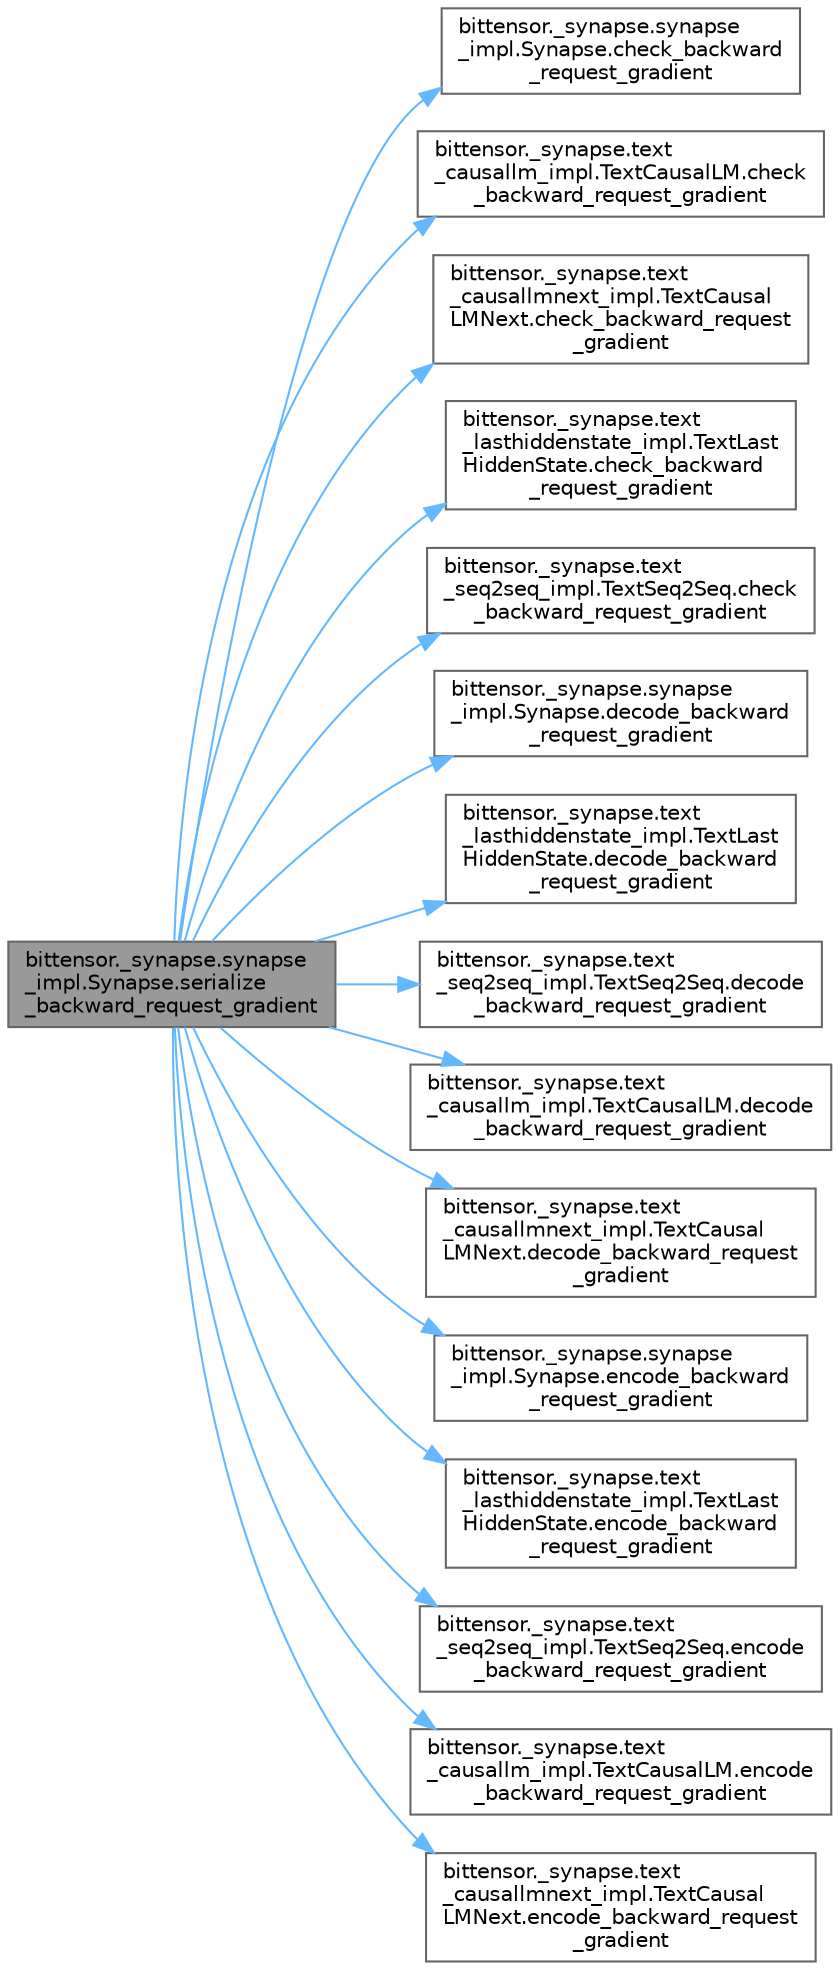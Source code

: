 digraph "bittensor._synapse.synapse_impl.Synapse.serialize_backward_request_gradient"
{
 // LATEX_PDF_SIZE
  bgcolor="transparent";
  edge [fontname=Helvetica,fontsize=10,labelfontname=Helvetica,labelfontsize=10];
  node [fontname=Helvetica,fontsize=10,shape=box,height=0.2,width=0.4];
  rankdir="LR";
  Node1 [label="bittensor._synapse.synapse\l_impl.Synapse.serialize\l_backward_request_gradient",height=0.2,width=0.4,color="gray40", fillcolor="grey60", style="filled", fontcolor="black",tooltip=" "];
  Node1 -> Node2 [color="steelblue1",style="solid"];
  Node2 [label="bittensor._synapse.synapse\l_impl.Synapse.check_backward\l_request_gradient",height=0.2,width=0.4,color="grey40", fillcolor="white", style="filled",URL="$classbittensor_1_1__synapse_1_1synapse__impl_1_1_synapse.html#a7ba717d9b34e08826d484c5ec8853fbb",tooltip=" "];
  Node1 -> Node3 [color="steelblue1",style="solid"];
  Node3 [label="bittensor._synapse.text\l_causallm_impl.TextCausalLM.check\l_backward_request_gradient",height=0.2,width=0.4,color="grey40", fillcolor="white", style="filled",URL="$classbittensor_1_1__synapse_1_1text__causallm__impl_1_1_text_causal_l_m.html#a2e7724b38593acf0556d5e4788efe805",tooltip=" "];
  Node1 -> Node4 [color="steelblue1",style="solid"];
  Node4 [label="bittensor._synapse.text\l_causallmnext_impl.TextCausal\lLMNext.check_backward_request\l_gradient",height=0.2,width=0.4,color="grey40", fillcolor="white", style="filled",URL="$classbittensor_1_1__synapse_1_1text__causallmnext__impl_1_1_text_causal_l_m_next.html#ad47ff4db9575e238599259b65af85347",tooltip=" "];
  Node1 -> Node5 [color="steelblue1",style="solid"];
  Node5 [label="bittensor._synapse.text\l_lasthiddenstate_impl.TextLast\lHiddenState.check_backward\l_request_gradient",height=0.2,width=0.4,color="grey40", fillcolor="white", style="filled",URL="$classbittensor_1_1__synapse_1_1text__lasthiddenstate__impl_1_1_text_last_hidden_state.html#ace0024be476b11bf81d95f148480bd8a",tooltip=" "];
  Node1 -> Node6 [color="steelblue1",style="solid"];
  Node6 [label="bittensor._synapse.text\l_seq2seq_impl.TextSeq2Seq.check\l_backward_request_gradient",height=0.2,width=0.4,color="grey40", fillcolor="white", style="filled",URL="$classbittensor_1_1__synapse_1_1text__seq2seq__impl_1_1_text_seq2_seq.html#a10c99cc2ab3f0516ce80f0b42bc50e3b",tooltip=" "];
  Node1 -> Node7 [color="steelblue1",style="solid"];
  Node7 [label="bittensor._synapse.synapse\l_impl.Synapse.decode_backward\l_request_gradient",height=0.2,width=0.4,color="grey40", fillcolor="white", style="filled",URL="$classbittensor_1_1__synapse_1_1synapse__impl_1_1_synapse.html#a9964345c43f2dd70ad9bace134f367cb",tooltip=" "];
  Node1 -> Node8 [color="steelblue1",style="solid"];
  Node8 [label="bittensor._synapse.text\l_lasthiddenstate_impl.TextLast\lHiddenState.decode_backward\l_request_gradient",height=0.2,width=0.4,color="grey40", fillcolor="white", style="filled",URL="$classbittensor_1_1__synapse_1_1text__lasthiddenstate__impl_1_1_text_last_hidden_state.html#a6b21be405480a8351dc96e33d9415aab",tooltip=" "];
  Node1 -> Node9 [color="steelblue1",style="solid"];
  Node9 [label="bittensor._synapse.text\l_seq2seq_impl.TextSeq2Seq.decode\l_backward_request_gradient",height=0.2,width=0.4,color="grey40", fillcolor="white", style="filled",URL="$classbittensor_1_1__synapse_1_1text__seq2seq__impl_1_1_text_seq2_seq.html#a8032301232cdeb9463b0dc10c381d5e2",tooltip=" "];
  Node1 -> Node10 [color="steelblue1",style="solid"];
  Node10 [label="bittensor._synapse.text\l_causallm_impl.TextCausalLM.decode\l_backward_request_gradient",height=0.2,width=0.4,color="grey40", fillcolor="white", style="filled",URL="$classbittensor_1_1__synapse_1_1text__causallm__impl_1_1_text_causal_l_m.html#a5e5b9fed3bc610895792ebcc94589562",tooltip=" "];
  Node1 -> Node11 [color="steelblue1",style="solid"];
  Node11 [label="bittensor._synapse.text\l_causallmnext_impl.TextCausal\lLMNext.decode_backward_request\l_gradient",height=0.2,width=0.4,color="grey40", fillcolor="white", style="filled",URL="$classbittensor_1_1__synapse_1_1text__causallmnext__impl_1_1_text_causal_l_m_next.html#ae83d4fadedfb6991b11e4493e2de3422",tooltip=" "];
  Node1 -> Node12 [color="steelblue1",style="solid"];
  Node12 [label="bittensor._synapse.synapse\l_impl.Synapse.encode_backward\l_request_gradient",height=0.2,width=0.4,color="grey40", fillcolor="white", style="filled",URL="$classbittensor_1_1__synapse_1_1synapse__impl_1_1_synapse.html#a6877da80a2e6f46224cc1679149a1683",tooltip=" "];
  Node1 -> Node13 [color="steelblue1",style="solid"];
  Node13 [label="bittensor._synapse.text\l_lasthiddenstate_impl.TextLast\lHiddenState.encode_backward\l_request_gradient",height=0.2,width=0.4,color="grey40", fillcolor="white", style="filled",URL="$classbittensor_1_1__synapse_1_1text__lasthiddenstate__impl_1_1_text_last_hidden_state.html#a438bfedb6b249b33584659d02e9e87b7",tooltip=" "];
  Node1 -> Node14 [color="steelblue1",style="solid"];
  Node14 [label="bittensor._synapse.text\l_seq2seq_impl.TextSeq2Seq.encode\l_backward_request_gradient",height=0.2,width=0.4,color="grey40", fillcolor="white", style="filled",URL="$classbittensor_1_1__synapse_1_1text__seq2seq__impl_1_1_text_seq2_seq.html#a6192bb763a8d05a765ef372be142e37e",tooltip=" "];
  Node1 -> Node15 [color="steelblue1",style="solid"];
  Node15 [label="bittensor._synapse.text\l_causallm_impl.TextCausalLM.encode\l_backward_request_gradient",height=0.2,width=0.4,color="grey40", fillcolor="white", style="filled",URL="$classbittensor_1_1__synapse_1_1text__causallm__impl_1_1_text_causal_l_m.html#ab1cb80f4457880f4c0f5bfff3a793718",tooltip=" "];
  Node1 -> Node16 [color="steelblue1",style="solid"];
  Node16 [label="bittensor._synapse.text\l_causallmnext_impl.TextCausal\lLMNext.encode_backward_request\l_gradient",height=0.2,width=0.4,color="grey40", fillcolor="white", style="filled",URL="$classbittensor_1_1__synapse_1_1text__causallmnext__impl_1_1_text_causal_l_m_next.html#a31ad56adec5f43d64bcd6a9b9215a14c",tooltip=" "];
}
